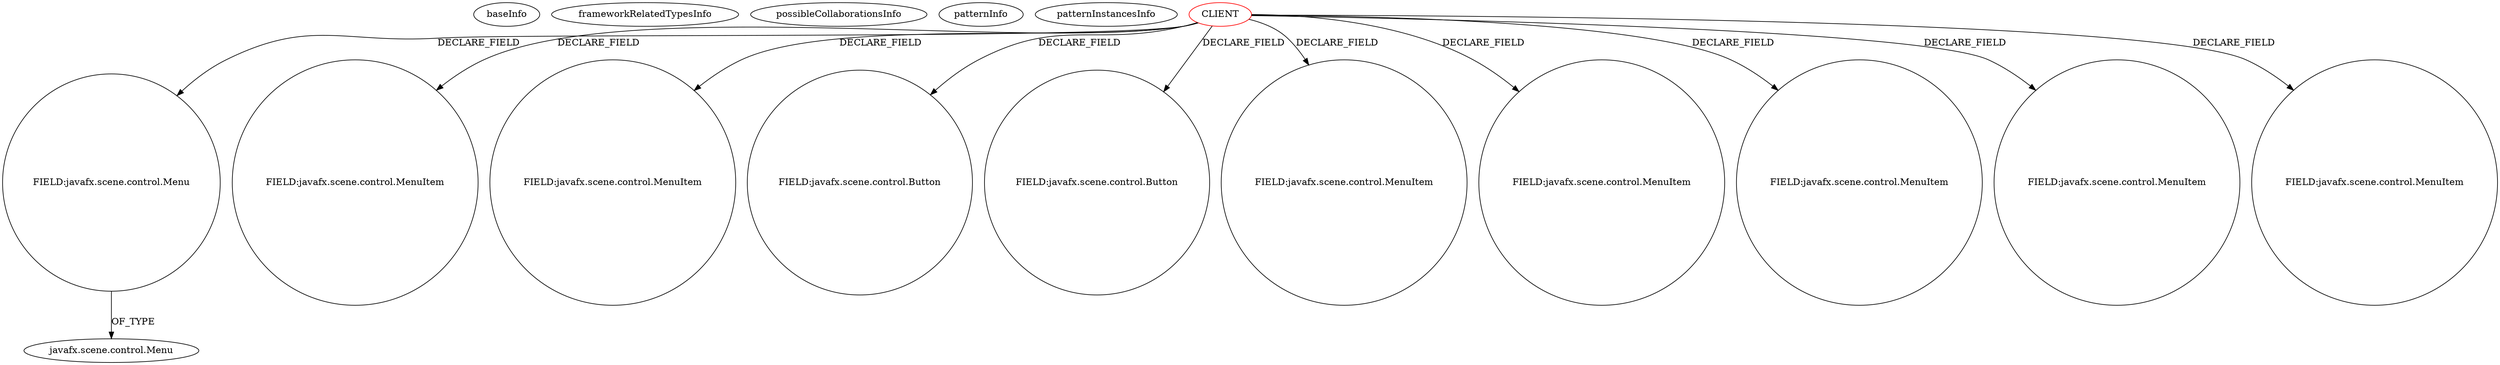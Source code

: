 digraph {
baseInfo[graphId=2170,category="pattern",isAnonymous=false,possibleRelation=false]
frameworkRelatedTypesInfo[]
possibleCollaborationsInfo[]
patternInfo[frequency=2.0,patternRootClient=0]
patternInstancesInfo[0="zvakanaka-bitbit~/zvakanaka-bitbit/bitbit-master/src/bitbit/BitBit.java~BitBit~4923",1="tarchan-ClipFX~/tarchan-ClipFX/ClipFX-master/src/com/mac/tarchan/clipfx/ClipFXController.java~ClipFXController~4467"]
27[label="javafx.scene.control.Menu",vertexType="FRAMEWORK_CLASS_TYPE",isFrameworkType=false]
26[label="FIELD:javafx.scene.control.Menu",vertexType="FIELD_DECLARATION",isFrameworkType=false,shape=circle]
0[label="CLIENT",vertexType="ROOT_CLIENT_CLASS_DECLARATION",isFrameworkType=false,color=red]
16[label="FIELD:javafx.scene.control.MenuItem",vertexType="FIELD_DECLARATION",isFrameworkType=false,shape=circle]
40[label="FIELD:javafx.scene.control.MenuItem",vertexType="FIELD_DECLARATION",isFrameworkType=false,shape=circle]
50[label="FIELD:javafx.scene.control.Button",vertexType="FIELD_DECLARATION",isFrameworkType=false,shape=circle]
48[label="FIELD:javafx.scene.control.Button",vertexType="FIELD_DECLARATION",isFrameworkType=false,shape=circle]
18[label="FIELD:javafx.scene.control.MenuItem",vertexType="FIELD_DECLARATION",isFrameworkType=false,shape=circle]
42[label="FIELD:javafx.scene.control.MenuItem",vertexType="FIELD_DECLARATION",isFrameworkType=false,shape=circle]
22[label="FIELD:javafx.scene.control.MenuItem",vertexType="FIELD_DECLARATION",isFrameworkType=false,shape=circle]
52[label="FIELD:javafx.scene.control.MenuItem",vertexType="FIELD_DECLARATION",isFrameworkType=false,shape=circle]
34[label="FIELD:javafx.scene.control.MenuItem",vertexType="FIELD_DECLARATION",isFrameworkType=false,shape=circle]
26->27[label="OF_TYPE"]
0->22[label="DECLARE_FIELD"]
0->42[label="DECLARE_FIELD"]
0->50[label="DECLARE_FIELD"]
0->40[label="DECLARE_FIELD"]
0->48[label="DECLARE_FIELD"]
0->26[label="DECLARE_FIELD"]
0->16[label="DECLARE_FIELD"]
0->34[label="DECLARE_FIELD"]
0->52[label="DECLARE_FIELD"]
0->18[label="DECLARE_FIELD"]
}
